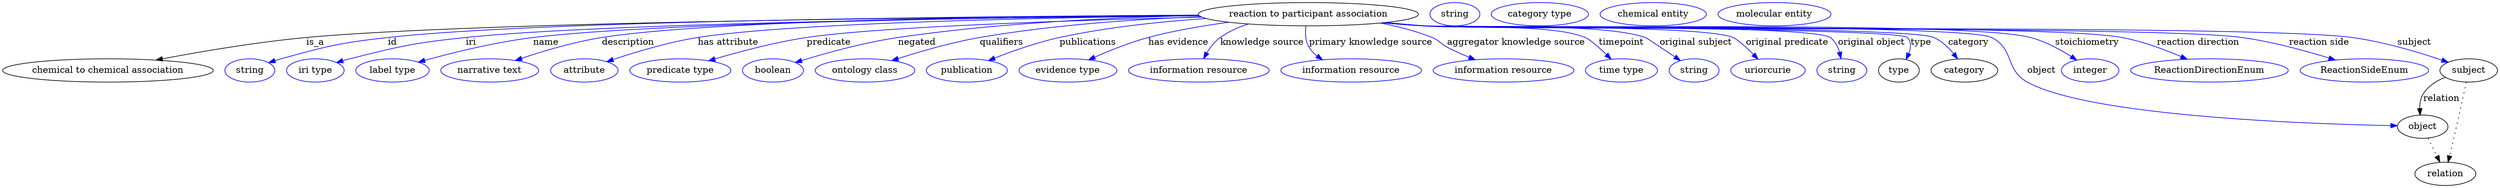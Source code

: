 digraph {
	graph [bb="0,0,3844.7,283"];
	node [label="\N"];
	"reaction to participant association"	[height=0.5,
		label="reaction to participant association",
		pos="2012.5,265",
		width=4.7121];
	"chemical to chemical association"	[height=0.5,
		pos="162.49,178",
		width=4.5135];
	"reaction to participant association" -> "chemical to chemical association"	[label=is_a,
		lp="482.49,221.5",
		pos="e,236.63,194.09 1843.5,263.14 1500.1,260.91 730.8,253.28 468.49,229 392.96,222.01 307.87,207.57 246.63,195.99"];
	id	[color=blue,
		height=0.5,
		label=string,
		pos="381.49,178",
		width=1.0652];
	"reaction to participant association" -> id	[color=blue,
		label=id,
		lp="600.49,221.5",
		pos="e,410.47,190.01 1843.4,263.51 1521.2,261.98 830.65,255.58 593.49,229 519.6,220.72 501.15,215.79 429.49,196 426.38,195.14 423.18,\
194.18 419.98,193.17",
		style=solid];
	iri	[color=blue,
		height=0.5,
		label="iri type",
		pos="482.49,178",
		width=1.2277];
	"reaction to participant association" -> iri	[color=blue,
		label=iri,
		lp="719.49,221.5",
		pos="e,515.1,190.17 1844.1,262.79 1543.4,260.07 925.84,251.83 711.49,229 632.35,220.57 612.64,215.53 535.49,196 532.06,195.13 528.52,\
194.16 524.99,193.14",
		style=solid];
	name	[color=blue,
		height=0.5,
		label="label type",
		pos="601.49,178",
		width=1.5707];
	"reaction to participant association" -> name	[color=blue,
		label=name,
		lp="832.49,221.5",
		pos="e,641.08,191.05 1843.8,263.13 1561.8,260.99 1006.6,253.69 812.49,229 756.3,221.86 693.29,205.84 650.87,193.85",
		style=solid];
	description	[color=blue,
		height=0.5,
		label="narrative text",
		pos="751.49,178",
		width=2.0943];
	"reaction to participant association" -> description	[color=blue,
		label=description,
		lp="962.99,221.5",
		pos="e,790.57,193.5 1843.1,263.77 1582.3,262.53 1094.5,256.46 922.49,229 880.37,222.28 834.01,208.29 800.2,196.82",
		style=solid];
	"has attribute"	[color=blue,
		height=0.5,
		label=attribute,
		pos="896.49,178",
		width=1.4443];
	"reaction to participant association" -> "has attribute"	[color=blue,
		label="has attribute",
		lp="1117.5,221.5",
		pos="e,930.92,191.59 1844,262.64 1614.1,259.94 1214.4,252 1070.5,229 1025.4,221.8 975.52,206.69 940.75,194.95",
		style=solid];
	predicate	[color=blue,
		height=0.5,
		label="predicate type",
		pos="1044.5,178",
		width=2.1665];
	"reaction to participant association" -> predicate	[color=blue,
		label=predicate,
		lp="1272.5,221.5",
		pos="e,1088.3,193.06 1847.8,260.55 1656.2,255.83 1351.6,245.95 1238.5,229 1190.3,221.79 1136.8,207.51 1098.2,196.05",
		style=solid];
	negated	[color=blue,
		height=0.5,
		label=boolean,
		pos="1187.5,178",
		width=1.2999];
	"reaction to participant association" -> negated	[color=blue,
		label=negated,
		lp="1408.5,221.5",
		pos="e,1221.7,190.33 1843.7,262.96 1715.7,260.17 1535.8,251.95 1379.5,229 1327.9,221.42 1270.1,205.31 1231.6,193.41",
		style=solid];
	qualifiers	[color=blue,
		height=0.5,
		label="ontology class",
		pos="1328.5,178",
		width=2.1304];
	"reaction to participant association" -> qualifiers	[color=blue,
		label=qualifiers,
		lp="1539,221.5",
		pos="e,1369.8,193.28 1846.5,261.16 1747,257.33 1618.3,248.61 1505.5,229 1462.2,221.48 1414.3,207.6 1379.3,196.37",
		style=solid];
	publications	[color=blue,
		height=0.5,
		label=publication,
		pos="1485.5,178",
		width=1.7332];
	"reaction to participant association" -> publications	[color=blue,
		label=publications,
		lp="1672.5,221.5",
		pos="e,1518.9,193.32 1854.7,258.36 1784.8,253.62 1701.9,244.93 1628.5,229 1594,221.52 1556.4,208.14 1528.4,197.11",
		style=solid];
	"has evidence"	[color=blue,
		height=0.5,
		label="evidence type",
		pos="1641.5,178",
		width=2.0943];
	"reaction to participant association" -> "has evidence"	[color=blue,
		label="has evidence",
		lp="1812,221.5",
		pos="e,1673.4,194.37 1889.8,252.57 1849.7,247.27 1805.3,239.69 1765.5,229 1737.1,221.39 1706.5,209.08 1682.8,198.58",
		style=solid];
	"knowledge source"	[color=blue,
		height=0.5,
		label="information resource",
		pos="1843.5,178",
		width=3.015];
	"reaction to participant association" -> "knowledge source"	[color=blue,
		label="knowledge source",
		lp="1941,221.5",
		pos="e,1850.9,196.24 1919.5,249.88 1904.3,244.89 1889.3,238.13 1876.5,229 1867.9,222.9 1861,213.84 1855.7,205.1",
		style=solid];
	"primary knowledge source"	[color=blue,
		height=0.5,
		label="information resource",
		pos="2078.5,178",
		width=3.015];
	"reaction to participant association" -> "primary knowledge source"	[color=blue,
		label="primary knowledge source",
		lp="2108.5,221.5",
		pos="e,2034.1,194.65 2008.7,246.59 2007.4,236.37 2007.6,223.63 2013.5,214 2016.7,208.82 2020.9,204.35 2025.7,200.52",
		style=solid];
	"aggregator knowledge source"	[color=blue,
		height=0.5,
		label="information resource",
		pos="2313.5,178",
		width=3.015];
	"reaction to participant association" -> "aggregator knowledge source"	[color=blue,
		label="aggregator knowledge source",
		lp="2333,221.5",
		pos="e,2269.8,194.64 2123.4,251.34 2150.2,246.2 2178.4,239.02 2203.5,229 2214.8,224.48 2215.7,219.64 2226.5,214 2237.2,208.42 2249,203.13 \
2260.4,198.44",
		style=solid];
	timepoint	[color=blue,
		height=0.5,
		label="time type",
		pos="2495.5,178",
		width=1.5346];
	"reaction to participant association" -> timepoint	[color=blue,
		label=timepoint,
		lp="2495.5,221.5",
		pos="e,2479.5,195.4 2132.3,252.25 2152.1,250.42 2172.4,248.6 2191.5,247 2246.5,242.39 2388.6,250.55 2439.5,229 2446.9,225.85 2460.3,214.04 \
2472.1,202.69",
		style=solid];
	"original subject"	[color=blue,
		height=0.5,
		label=string,
		pos="2607.5,178",
		width=1.0652];
	"reaction to participant association" -> "original subject"	[color=blue,
		label="original subject",
		lp="2610.5,221.5",
		pos="e,2586.4,193.27 2130.9,252.05 2151.1,250.21 2171.9,248.45 2191.5,247 2267.2,241.41 2460.5,252.9 2532.5,229 2533.8,228.56 2557.5,\
212.71 2577.9,198.98",
		style=solid];
	"original predicate"	[color=blue,
		height=0.5,
		label=uriorcurie,
		pos="2721.5,178",
		width=1.5887];
	"reaction to participant association" -> "original predicate"	[color=blue,
		label="original predicate",
		lp="2751,221.5",
		pos="e,2706.2,195.47 2129.4,251.93 2150.1,250.07 2171.4,248.33 2191.5,247 2244.3,243.5 2618.6,249.24 2667.5,229 2674.8,225.97 2687.7,\
214.17 2699,202.79",
		style=solid];
	"original object"	[color=blue,
		height=0.5,
		label=string,
		pos="2835.5,178",
		width=1.0652];
	"reaction to participant association" -> "original object"	[color=blue,
		label="original object",
		lp="2881,221.5",
		pos="e,2834.1,196.32 2128.9,251.82 2149.7,249.96 2171.2,248.25 2191.5,247 2226.2,244.85 2789.3,249.41 2817.5,229 2824.9,223.63 2829.3,\
214.92 2831.8,206.26",
		style=solid];
	type	[height=0.5,
		pos="2923.5,178",
		width=0.86659];
	"reaction to participant association" -> type	[color=blue,
		label=type,
		lp="2957.5,221.5",
		pos="e,2934.5,194.96 2128.4,251.79 2149.4,249.92 2171.1,248.21 2191.5,247 2212.1,245.77 2922,243.81 2936.5,229 2942.9,222.4 2942.1,213.04 \
2938.8,204.2",
		style=solid];
	category	[height=0.5,
		pos="3024.5,178",
		width=1.4263];
	"reaction to participant association" -> category	[color=blue,
		label=category,
		lp="3031,221.5",
		pos="e,3014,195.81 2127.9,251.81 2149.1,249.93 2170.9,248.21 2191.5,247 2235.1,244.43 2937.6,246.79 2977.5,229 2989.6,223.62 3000,213.51 \
3007.9,203.78",
		style=solid];
	object	[height=0.5,
		pos="3729.5,91",
		width=1.0832];
	"reaction to participant association" -> object	[color=blue,
		label=object,
		lp="3142.5,178",
		pos="e,3690.4,92.466 2127.9,251.77 2149.1,249.89 2170.9,248.19 2191.5,247 2240,244.2 3023,250.74 3066.5,229 3101.3,211.58 3086.5,178.98 \
3120.5,160 3216.3,106.55 3552.9,95.088 3680.2,92.651",
		style=solid];
	stoichiometry	[color=blue,
		height=0.5,
		label=integer,
		pos="3217.5,178",
		width=1.2277];
	"reaction to participant association" -> stoichiometry	[color=blue,
		label=stoichiometry,
		lp="3213,221.5",
		pos="e,3196.8,194.03 2127.9,251.75 2149.1,249.87 2170.9,248.17 2191.5,247 2295.1,241.09 3025.1,255.54 3125.5,229 3147.9,223.06 3170.9,\
210.6 3188.2,199.61",
		style=solid];
	"reaction direction"	[color=blue,
		height=0.5,
		label=ReactionDirectionEnum,
		pos="3401.5,178",
		width=3.3761];
	"reaction to participant association" -> "reaction direction"	[color=blue,
		label="reaction direction",
		lp="3384,221.5",
		pos="e,3367.2,195.4 2127.5,251.75 2148.7,249.86 2170.8,248.16 2191.5,247 2310.8,240.35 3149.1,251.06 3266.5,229 3298.1,223.06 3332,210.46 \
3358,199.39",
		style=solid];
	"reaction side"	[color=blue,
		height=0.5,
		label=ReactionSideEnum,
		pos="3639.5,178",
		width=2.7442];
	"reaction to participant association" -> "reaction side"	[color=blue,
		label="reaction side",
		lp="3571,221.5",
		pos="e,3594.9,194.18 2127.5,251.7 2148.7,249.82 2170.8,248.13 2191.5,247 2331.3,239.37 3312.8,248.14 3451.5,229 3497.4,222.66 3548.1,\
208.75 3585.3,197.21",
		style=solid];
	subject	[height=0.5,
		pos="3800.5,178",
		width=1.2277];
	"reaction to participant association" -> subject	[color=blue,
		label=subject,
		lp="3716.5,221.5",
		pos="e,3769,190.65 2127,251.72 2148.4,249.82 2170.6,248.12 2191.5,247 2350.2,238.48 3464,250.29 3621.5,229 3669.9,222.46 3723.6,206.19 \
3759.4,193.97",
		style=solid];
	association_type	[color=blue,
		height=0.5,
		label=string,
		pos="2238.5,265",
		width=1.0652];
	association_category	[color=blue,
		height=0.5,
		label="category type",
		pos="2369.5,265",
		width=2.0762];
	relation	[height=0.5,
		pos="3764.5,18",
		width=1.2999];
	object -> relation	[pos="e,3756,36.198 3737.8,73.174 3741.9,64.896 3746.9,54.723 3751.5,45.438",
		style=dotted];
	"chemical to chemical association_object"	[color=blue,
		height=0.5,
		label="chemical entity",
		pos="2544.5,265",
		width=2.2748];
	subject -> object	[label=relation,
		lp="3758.5,134.5",
		pos="e,3725.7,109.01 3764.1,167.42 3751.3,162.12 3738.1,154.06 3730.5,142 3726.2,135.26 3724.9,126.93 3724.9,119.01"];
	subject -> relation	[pos="e,3768.7,36.005 3796.8,160.05 3792.4,139.44 3784.6,103.63 3777.5,73 3775.4,64.183 3773.2,54.574 3771.1,45.938",
		style=dotted];
	"reaction to participant association_subject"	[color=blue,
		height=0.5,
		label="molecular entity",
		pos="2731.5,265",
		width=2.4192];
}
